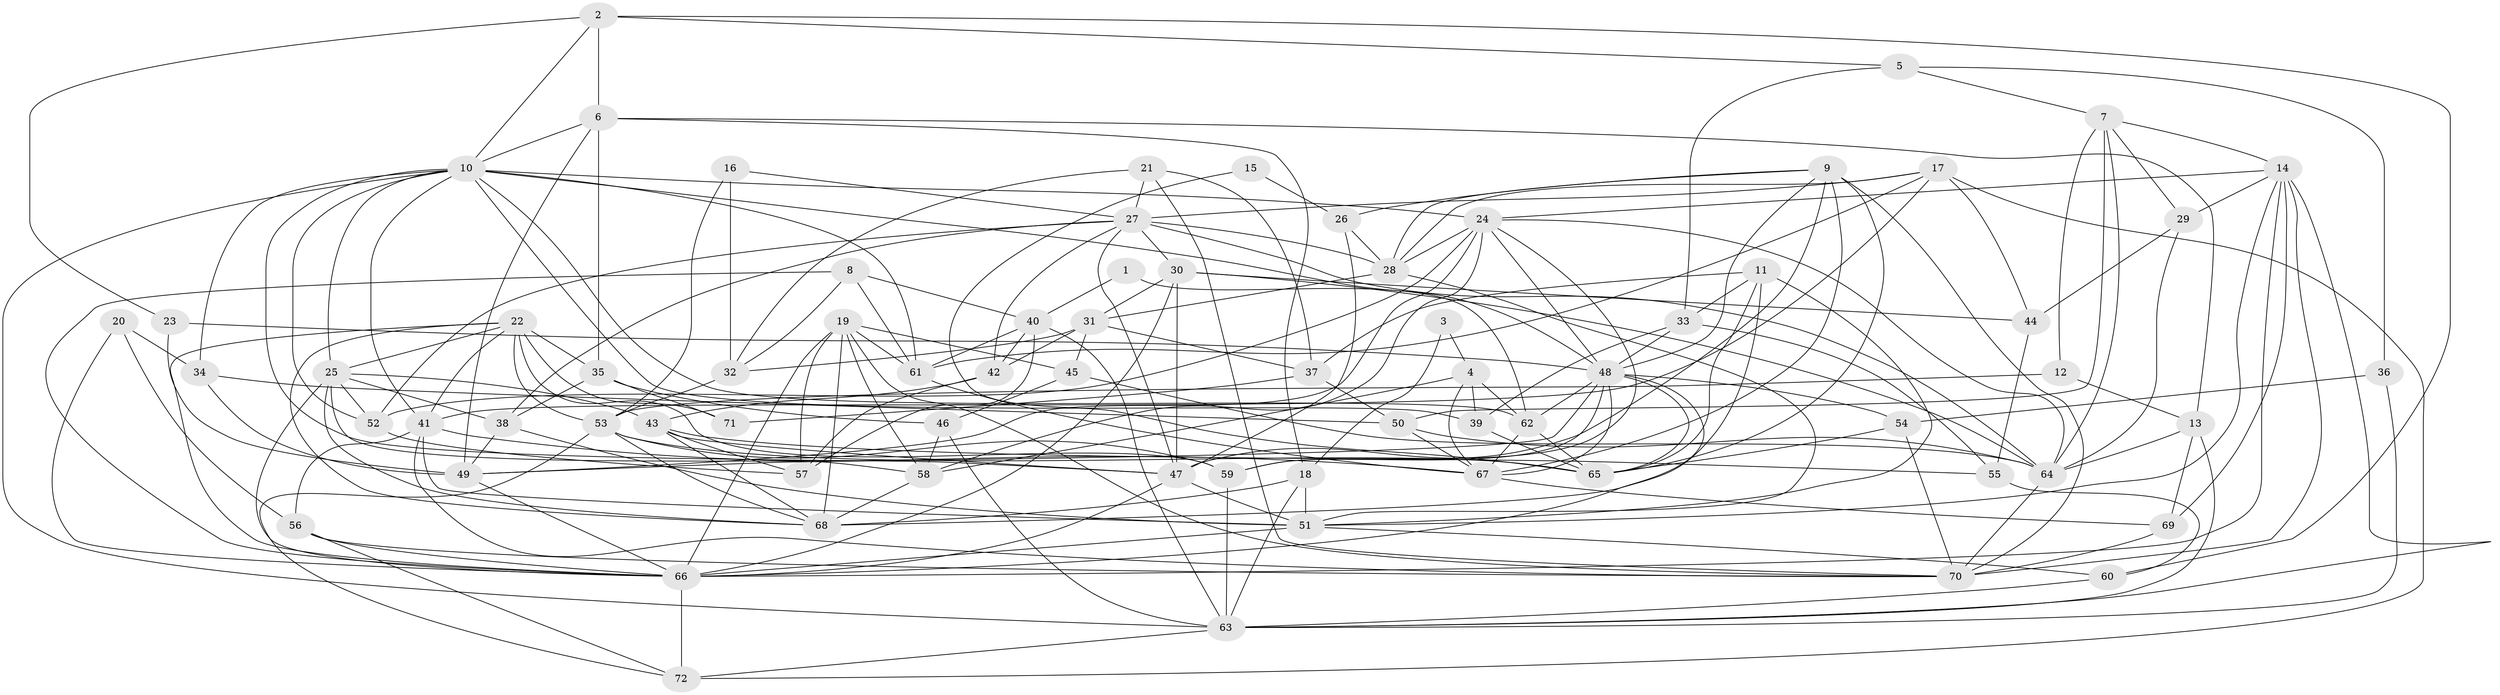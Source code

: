 // original degree distribution, {6: 0.11188811188811189, 2: 0.14685314685314685, 4: 0.3356643356643357, 8: 0.027972027972027972, 3: 0.23076923076923078, 5: 0.13286713286713286, 9: 0.006993006993006993, 7: 0.006993006993006993}
// Generated by graph-tools (version 1.1) at 2025/37/03/04/25 23:37:06]
// undirected, 72 vertices, 209 edges
graph export_dot {
  node [color=gray90,style=filled];
  1;
  2;
  3;
  4;
  5;
  6;
  7;
  8;
  9;
  10;
  11;
  12;
  13;
  14;
  15;
  16;
  17;
  18;
  19;
  20;
  21;
  22;
  23;
  24;
  25;
  26;
  27;
  28;
  29;
  30;
  31;
  32;
  33;
  34;
  35;
  36;
  37;
  38;
  39;
  40;
  41;
  42;
  43;
  44;
  45;
  46;
  47;
  48;
  49;
  50;
  51;
  52;
  53;
  54;
  55;
  56;
  57;
  58;
  59;
  60;
  61;
  62;
  63;
  64;
  65;
  66;
  67;
  68;
  69;
  70;
  71;
  72;
  1 -- 40 [weight=1.0];
  1 -- 62 [weight=1.0];
  2 -- 5 [weight=1.0];
  2 -- 6 [weight=1.0];
  2 -- 10 [weight=1.0];
  2 -- 23 [weight=1.0];
  2 -- 60 [weight=1.0];
  3 -- 4 [weight=1.0];
  3 -- 18 [weight=1.0];
  4 -- 39 [weight=1.0];
  4 -- 58 [weight=1.0];
  4 -- 62 [weight=1.0];
  4 -- 67 [weight=1.0];
  5 -- 7 [weight=1.0];
  5 -- 33 [weight=1.0];
  5 -- 36 [weight=1.0];
  6 -- 10 [weight=1.0];
  6 -- 13 [weight=1.0];
  6 -- 18 [weight=1.0];
  6 -- 35 [weight=1.0];
  6 -- 49 [weight=1.0];
  7 -- 12 [weight=1.0];
  7 -- 14 [weight=1.0];
  7 -- 29 [weight=1.0];
  7 -- 50 [weight=1.0];
  7 -- 64 [weight=1.0];
  8 -- 32 [weight=1.0];
  8 -- 40 [weight=1.0];
  8 -- 61 [weight=1.0];
  8 -- 66 [weight=1.0];
  9 -- 26 [weight=1.0];
  9 -- 28 [weight=1.0];
  9 -- 47 [weight=1.0];
  9 -- 48 [weight=1.0];
  9 -- 65 [weight=1.0];
  9 -- 67 [weight=1.0];
  9 -- 70 [weight=1.0];
  10 -- 24 [weight=1.0];
  10 -- 25 [weight=1.0];
  10 -- 34 [weight=1.0];
  10 -- 39 [weight=1.0];
  10 -- 41 [weight=1.0];
  10 -- 47 [weight=1.0];
  10 -- 48 [weight=1.0];
  10 -- 52 [weight=1.0];
  10 -- 61 [weight=1.0];
  10 -- 62 [weight=1.0];
  10 -- 63 [weight=1.0];
  11 -- 33 [weight=1.0];
  11 -- 37 [weight=1.0];
  11 -- 51 [weight=1.0];
  11 -- 65 [weight=1.0];
  11 -- 68 [weight=1.0];
  12 -- 13 [weight=1.0];
  12 -- 53 [weight=1.0];
  13 -- 63 [weight=1.0];
  13 -- 64 [weight=1.0];
  13 -- 69 [weight=1.0];
  14 -- 24 [weight=1.0];
  14 -- 29 [weight=1.0];
  14 -- 51 [weight=1.0];
  14 -- 63 [weight=1.0];
  14 -- 66 [weight=1.0];
  14 -- 69 [weight=1.0];
  14 -- 70 [weight=2.0];
  15 -- 26 [weight=1.0];
  15 -- 65 [weight=1.0];
  16 -- 27 [weight=1.0];
  16 -- 32 [weight=1.0];
  16 -- 53 [weight=1.0];
  17 -- 27 [weight=1.0];
  17 -- 28 [weight=1.0];
  17 -- 41 [weight=1.0];
  17 -- 44 [weight=1.0];
  17 -- 61 [weight=1.0];
  17 -- 72 [weight=1.0];
  18 -- 51 [weight=1.0];
  18 -- 63 [weight=1.0];
  18 -- 68 [weight=1.0];
  19 -- 45 [weight=1.0];
  19 -- 57 [weight=1.0];
  19 -- 58 [weight=1.0];
  19 -- 61 [weight=1.0];
  19 -- 66 [weight=2.0];
  19 -- 68 [weight=1.0];
  19 -- 70 [weight=1.0];
  20 -- 34 [weight=1.0];
  20 -- 56 [weight=1.0];
  20 -- 66 [weight=2.0];
  21 -- 27 [weight=1.0];
  21 -- 32 [weight=1.0];
  21 -- 37 [weight=1.0];
  21 -- 70 [weight=1.0];
  22 -- 25 [weight=1.0];
  22 -- 35 [weight=1.0];
  22 -- 41 [weight=1.0];
  22 -- 53 [weight=1.0];
  22 -- 59 [weight=1.0];
  22 -- 66 [weight=1.0];
  22 -- 68 [weight=1.0];
  22 -- 71 [weight=1.0];
  23 -- 48 [weight=1.0];
  23 -- 49 [weight=1.0];
  24 -- 28 [weight=1.0];
  24 -- 48 [weight=1.0];
  24 -- 49 [weight=1.0];
  24 -- 52 [weight=1.0];
  24 -- 58 [weight=1.0];
  24 -- 59 [weight=1.0];
  24 -- 64 [weight=1.0];
  25 -- 38 [weight=1.0];
  25 -- 43 [weight=1.0];
  25 -- 52 [weight=1.0];
  25 -- 58 [weight=1.0];
  25 -- 66 [weight=1.0];
  25 -- 68 [weight=1.0];
  26 -- 28 [weight=1.0];
  26 -- 47 [weight=1.0];
  27 -- 28 [weight=1.0];
  27 -- 30 [weight=1.0];
  27 -- 38 [weight=1.0];
  27 -- 42 [weight=1.0];
  27 -- 47 [weight=1.0];
  27 -- 52 [weight=1.0];
  27 -- 64 [weight=1.0];
  28 -- 31 [weight=1.0];
  28 -- 51 [weight=1.0];
  29 -- 44 [weight=1.0];
  29 -- 64 [weight=1.0];
  30 -- 31 [weight=1.0];
  30 -- 44 [weight=1.0];
  30 -- 47 [weight=1.0];
  30 -- 64 [weight=1.0];
  30 -- 66 [weight=1.0];
  31 -- 32 [weight=1.0];
  31 -- 37 [weight=1.0];
  31 -- 42 [weight=1.0];
  31 -- 45 [weight=1.0];
  32 -- 53 [weight=1.0];
  33 -- 39 [weight=1.0];
  33 -- 48 [weight=1.0];
  33 -- 55 [weight=2.0];
  34 -- 49 [weight=1.0];
  34 -- 50 [weight=1.0];
  35 -- 38 [weight=1.0];
  35 -- 46 [weight=1.0];
  35 -- 71 [weight=1.0];
  36 -- 54 [weight=1.0];
  36 -- 63 [weight=1.0];
  37 -- 50 [weight=1.0];
  37 -- 71 [weight=1.0];
  38 -- 49 [weight=1.0];
  38 -- 51 [weight=1.0];
  39 -- 65 [weight=1.0];
  40 -- 42 [weight=1.0];
  40 -- 57 [weight=1.0];
  40 -- 61 [weight=1.0];
  40 -- 63 [weight=1.0];
  41 -- 51 [weight=1.0];
  41 -- 56 [weight=1.0];
  41 -- 67 [weight=1.0];
  41 -- 70 [weight=1.0];
  42 -- 43 [weight=1.0];
  42 -- 57 [weight=1.0];
  43 -- 47 [weight=1.0];
  43 -- 55 [weight=1.0];
  43 -- 57 [weight=1.0];
  43 -- 68 [weight=1.0];
  44 -- 55 [weight=1.0];
  45 -- 46 [weight=1.0];
  45 -- 64 [weight=1.0];
  46 -- 58 [weight=1.0];
  46 -- 63 [weight=1.0];
  47 -- 51 [weight=1.0];
  47 -- 66 [weight=1.0];
  48 -- 49 [weight=1.0];
  48 -- 54 [weight=1.0];
  48 -- 59 [weight=1.0];
  48 -- 62 [weight=1.0];
  48 -- 65 [weight=1.0];
  48 -- 66 [weight=1.0];
  48 -- 67 [weight=1.0];
  49 -- 66 [weight=1.0];
  50 -- 64 [weight=2.0];
  50 -- 67 [weight=1.0];
  51 -- 60 [weight=1.0];
  51 -- 66 [weight=1.0];
  52 -- 57 [weight=1.0];
  53 -- 59 [weight=1.0];
  53 -- 65 [weight=1.0];
  53 -- 68 [weight=1.0];
  53 -- 72 [weight=1.0];
  54 -- 65 [weight=1.0];
  54 -- 70 [weight=1.0];
  55 -- 60 [weight=1.0];
  56 -- 66 [weight=1.0];
  56 -- 70 [weight=2.0];
  56 -- 72 [weight=1.0];
  58 -- 68 [weight=1.0];
  59 -- 63 [weight=1.0];
  60 -- 63 [weight=1.0];
  61 -- 67 [weight=1.0];
  62 -- 65 [weight=1.0];
  62 -- 67 [weight=1.0];
  63 -- 72 [weight=1.0];
  64 -- 70 [weight=1.0];
  66 -- 72 [weight=1.0];
  67 -- 69 [weight=1.0];
  69 -- 70 [weight=1.0];
}
